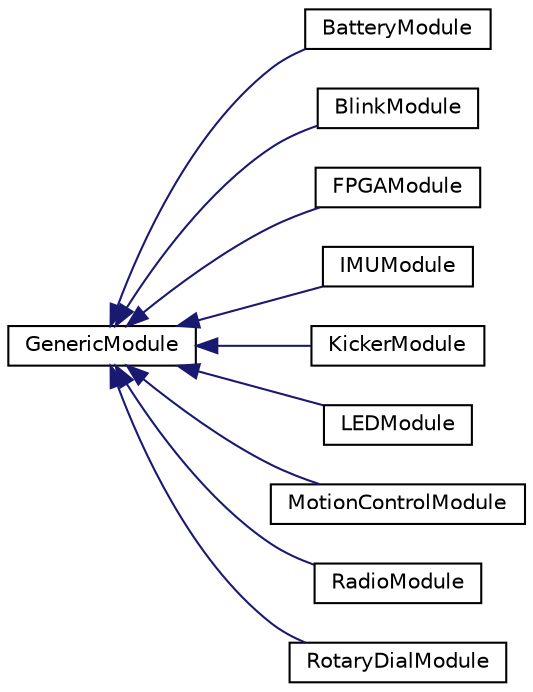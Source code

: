 digraph "Graphical Class Hierarchy"
{
  edge [fontname="Helvetica",fontsize="10",labelfontname="Helvetica",labelfontsize="10"];
  node [fontname="Helvetica",fontsize="10",shape=record];
  rankdir="LR";
  Node0 [label="GenericModule",height=0.2,width=0.4,color="black", fillcolor="white", style="filled",URL="$class_generic_module.html",tooltip="Interface for all modules, so that they can be ran by the scheduler. "];
  Node0 -> Node1 [dir="back",color="midnightblue",fontsize="10",style="solid",fontname="Helvetica"];
  Node1 [label="BatteryModule",height=0.2,width=0.4,color="black", fillcolor="white", style="filled",URL="$class_battery_module.html",tooltip="Module interfacing with battery and handling battery status. "];
  Node0 -> Node2 [dir="back",color="midnightblue",fontsize="10",style="solid",fontname="Helvetica"];
  Node2 [label="BlinkModule",height=0.2,width=0.4,color="black", fillcolor="white", style="filled",URL="$class_blink_module.html"];
  Node0 -> Node3 [dir="back",color="midnightblue",fontsize="10",style="solid",fontname="Helvetica"];
  Node3 [label="FPGAModule",height=0.2,width=0.4,color="black", fillcolor="white", style="filled",URL="$class_f_p_g_a_module.html",tooltip="Module interfacing with FPGA and handling FPGA status. "];
  Node0 -> Node4 [dir="back",color="midnightblue",fontsize="10",style="solid",fontname="Helvetica"];
  Node4 [label="IMUModule",height=0.2,width=0.4,color="black", fillcolor="white", style="filled",URL="$class_i_m_u_module.html",tooltip="Module interfacing with IMU and handling IMU status. "];
  Node0 -> Node5 [dir="back",color="midnightblue",fontsize="10",style="solid",fontname="Helvetica"];
  Node5 [label="KickerModule",height=0.2,width=0.4,color="black", fillcolor="white", style="filled",URL="$class_kicker_module.html",tooltip="Module interfacing with Kicker and handling Kicker status. "];
  Node0 -> Node6 [dir="back",color="midnightblue",fontsize="10",style="solid",fontname="Helvetica"];
  Node6 [label="LEDModule",height=0.2,width=0.4,color="black", fillcolor="white", style="filled",URL="$class_l_e_d_module.html",tooltip="Module interfacing with debugging LEDS based on the statuses of other electronics. "];
  Node0 -> Node7 [dir="back",color="midnightblue",fontsize="10",style="solid",fontname="Helvetica"];
  Node7 [label="MotionControlModule",height=0.2,width=0.4,color="black", fillcolor="white", style="filled",URL="$class_motion_control_module.html",tooltip="Module handling robot state estimation and motion control for motors. "];
  Node0 -> Node8 [dir="back",color="midnightblue",fontsize="10",style="solid",fontname="Helvetica"];
  Node8 [label="RadioModule",height=0.2,width=0.4,color="black", fillcolor="white", style="filled",URL="$class_radio_module.html",tooltip="Module interfacing with Radio and handling Radio status. "];
  Node0 -> Node9 [dir="back",color="midnightblue",fontsize="10",style="solid",fontname="Helvetica"];
  Node9 [label="RotaryDialModule",height=0.2,width=0.4,color="black", fillcolor="white", style="filled",URL="$class_rotary_dial_module.html",tooltip="Module interfacing with Rotary Dial to handle Robot IDs. "];
}
